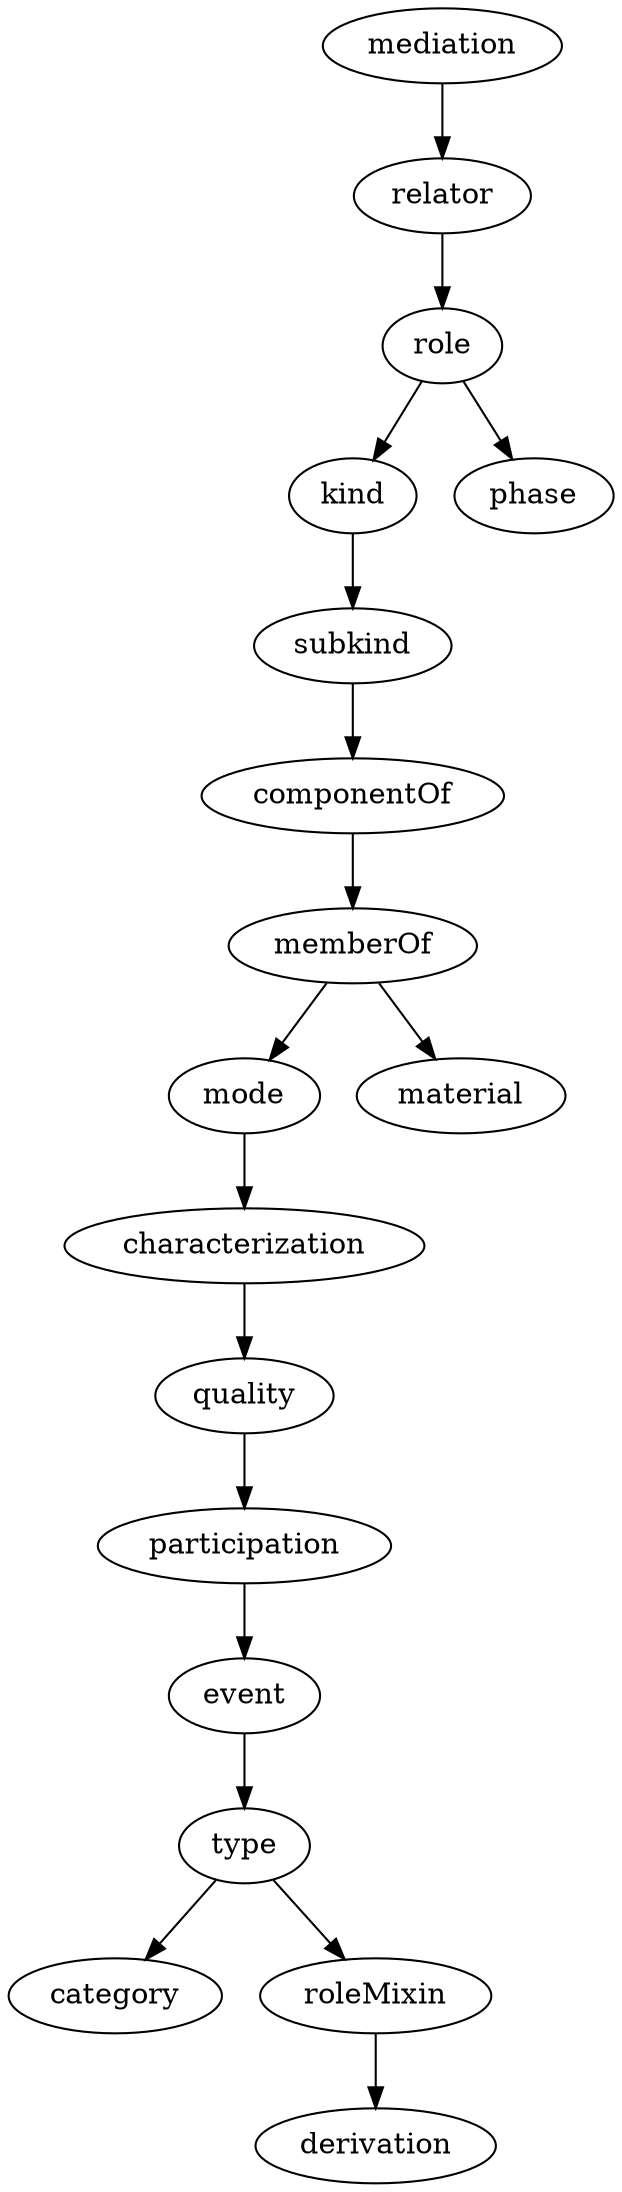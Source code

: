 strict digraph  {
mediation;
relator;
role;
kind;
phase;
subkind;
componentOf;
memberOf;
mode;
material;
characterization;
quality;
participation;
event;
type;
category;
roleMixin;
derivation;
mediation -> relator;
relator -> role;
role -> kind;
role -> phase;
kind -> subkind;
subkind -> componentOf;
componentOf -> memberOf;
memberOf -> mode;
memberOf -> material;
mode -> characterization;
characterization -> quality;
quality -> participation;
participation -> event;
event -> type;
type -> category;
type -> roleMixin;
roleMixin -> derivation;
}
